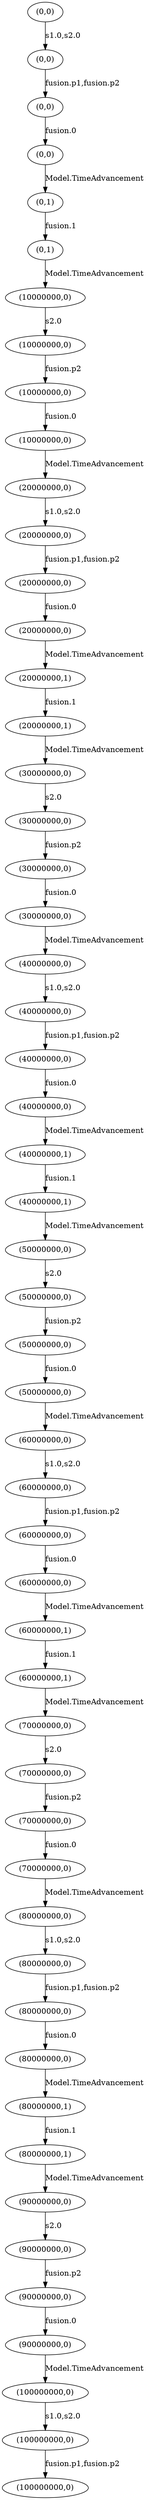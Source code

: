 digraph concurrencyTest2 {
0 [label="(0,0)"]
1 [label="(0,0)"]
2 [label="(0,0)"]
3 [label="(0,0)"]
4 [label="(0,1)"]
5 [label="(0,1)"]
6 [label="(10000000,0)"]
7 [label="(10000000,0)"]
8 [label="(10000000,0)"]
9 [label="(10000000,0)"]
10 [label="(20000000,0)"]
11 [label="(20000000,0)"]
12 [label="(20000000,0)"]
13 [label="(20000000,0)"]
14 [label="(20000000,1)"]
15 [label="(20000000,1)"]
16 [label="(30000000,0)"]
17 [label="(30000000,0)"]
18 [label="(30000000,0)"]
19 [label="(30000000,0)"]
20 [label="(40000000,0)"]
21 [label="(40000000,0)"]
22 [label="(40000000,0)"]
23 [label="(40000000,0)"]
24 [label="(40000000,1)"]
25 [label="(40000000,1)"]
26 [label="(50000000,0)"]
27 [label="(50000000,0)"]
28 [label="(50000000,0)"]
29 [label="(50000000,0)"]
30 [label="(60000000,0)"]
31 [label="(60000000,0)"]
32 [label="(60000000,0)"]
33 [label="(60000000,0)"]
34 [label="(60000000,1)"]
35 [label="(60000000,1)"]
36 [label="(70000000,0)"]
37 [label="(70000000,0)"]
38 [label="(70000000,0)"]
39 [label="(70000000,0)"]
40 [label="(80000000,0)"]
41 [label="(80000000,0)"]
42 [label="(80000000,0)"]
43 [label="(80000000,0)"]
44 [label="(80000000,1)"]
45 [label="(80000000,1)"]
46 [label="(90000000,0)"]
47 [label="(90000000,0)"]
48 [label="(90000000,0)"]
49 [label="(90000000,0)"]
50 [label="(100000000,0)"]
51 [label="(100000000,0)"]
52 [label="(100000000,0)"]
0 -> 1 [label="s1.0,s2.0"]
1 -> 2 [label="fusion.p1,fusion.p2"]
2 -> 3 [label="fusion.0"]
3 -> 4 [label="Model.TimeAdvancement"]
4 -> 5 [label="fusion.1"]
5 -> 6 [label="Model.TimeAdvancement"]
6 -> 7 [label="s2.0"]
7 -> 8 [label="fusion.p2"]
8 -> 9 [label="fusion.0"]
9 -> 10 [label="Model.TimeAdvancement"]
10 -> 11 [label="s1.0,s2.0"]
11 -> 12 [label="fusion.p1,fusion.p2"]
12 -> 13 [label="fusion.0"]
13 -> 14 [label="Model.TimeAdvancement"]
14 -> 15 [label="fusion.1"]
15 -> 16 [label="Model.TimeAdvancement"]
16 -> 17 [label="s2.0"]
17 -> 18 [label="fusion.p2"]
18 -> 19 [label="fusion.0"]
19 -> 20 [label="Model.TimeAdvancement"]
20 -> 21 [label="s1.0,s2.0"]
21 -> 22 [label="fusion.p1,fusion.p2"]
22 -> 23 [label="fusion.0"]
23 -> 24 [label="Model.TimeAdvancement"]
24 -> 25 [label="fusion.1"]
25 -> 26 [label="Model.TimeAdvancement"]
26 -> 27 [label="s2.0"]
27 -> 28 [label="fusion.p2"]
28 -> 29 [label="fusion.0"]
29 -> 30 [label="Model.TimeAdvancement"]
30 -> 31 [label="s1.0,s2.0"]
31 -> 32 [label="fusion.p1,fusion.p2"]
32 -> 33 [label="fusion.0"]
33 -> 34 [label="Model.TimeAdvancement"]
34 -> 35 [label="fusion.1"]
35 -> 36 [label="Model.TimeAdvancement"]
36 -> 37 [label="s2.0"]
37 -> 38 [label="fusion.p2"]
38 -> 39 [label="fusion.0"]
39 -> 40 [label="Model.TimeAdvancement"]
40 -> 41 [label="s1.0,s2.0"]
41 -> 42 [label="fusion.p1,fusion.p2"]
42 -> 43 [label="fusion.0"]
43 -> 44 [label="Model.TimeAdvancement"]
44 -> 45 [label="fusion.1"]
45 -> 46 [label="Model.TimeAdvancement"]
46 -> 47 [label="s2.0"]
47 -> 48 [label="fusion.p2"]
48 -> 49 [label="fusion.0"]
49 -> 50 [label="Model.TimeAdvancement"]
50 -> 51 [label="s1.0,s2.0"]
51 -> 52 [label="fusion.p1,fusion.p2"]
}